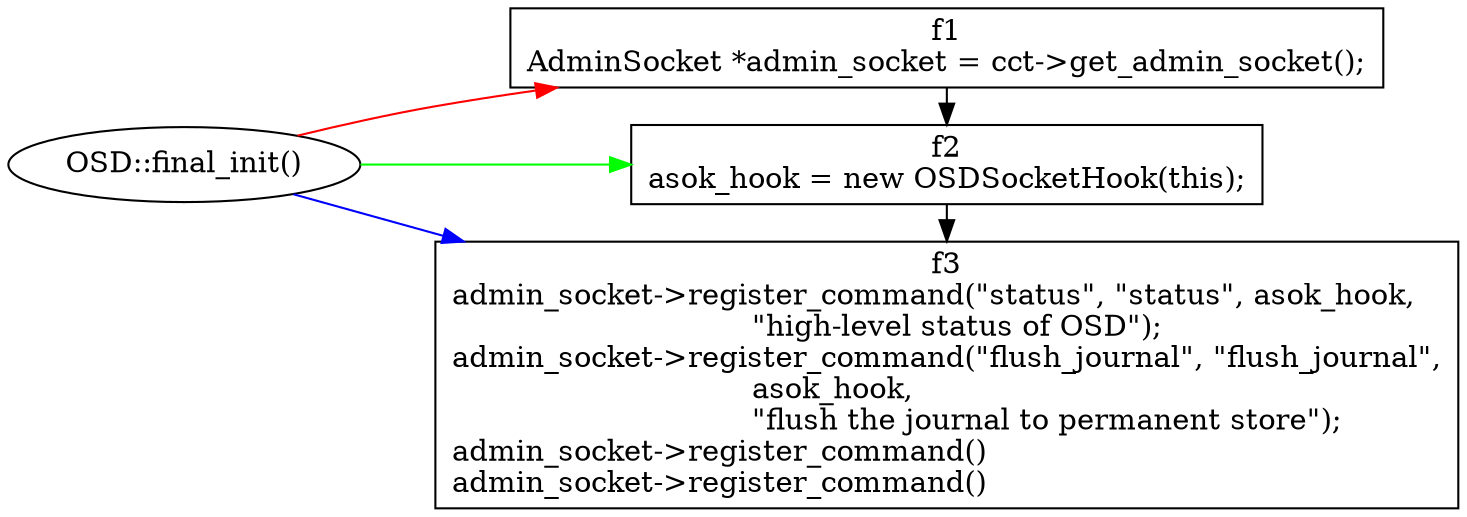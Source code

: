 digraph picture
{
        rankdir="LR";



        {
            rank="same";
            main[label="OSD::final_init()"];
            }



        {
            rank="same";
            node[shape=box]
            f1[label="\N
AdminSocket *admin_socket = cct->get_admin_socket();\l"];
            f2[label="\N
asok_hook = new OSDSocketHook(this);\l"];
            f3[label="\N
admin_socket->register_command(\"status\", \"status\", asok_hook,\l\
                                \"high-level status of OSD\");\l\
admin_socket->register_command(\"flush_journal\", \"flush_journal\",\l\
                                asok_hook,\l\
                                \"flush the journal to permanent store\");\l\
admin_socket->register_command()\l\
admin_socket->register_command()\l"];
            }






            main->f1[color=red];
            main->f2[color=green];
            main->f3[color=blue];

            
            f1->f2->f3;

        }



